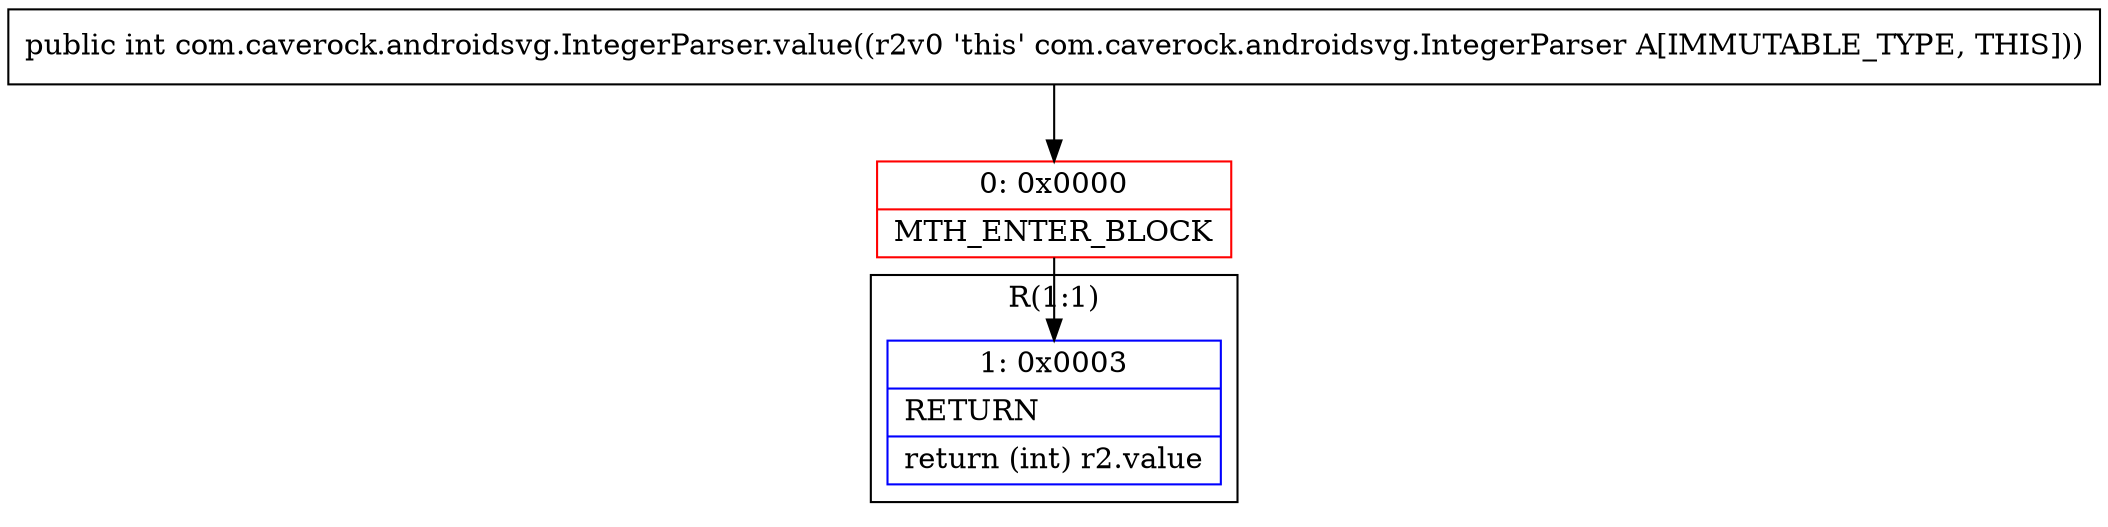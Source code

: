 digraph "CFG forcom.caverock.androidsvg.IntegerParser.value()I" {
subgraph cluster_Region_1630270285 {
label = "R(1:1)";
node [shape=record,color=blue];
Node_1 [shape=record,label="{1\:\ 0x0003|RETURN\l|return (int) r2.value\l}"];
}
Node_0 [shape=record,color=red,label="{0\:\ 0x0000|MTH_ENTER_BLOCK\l}"];
MethodNode[shape=record,label="{public int com.caverock.androidsvg.IntegerParser.value((r2v0 'this' com.caverock.androidsvg.IntegerParser A[IMMUTABLE_TYPE, THIS])) }"];
MethodNode -> Node_0;
Node_0 -> Node_1;
}

